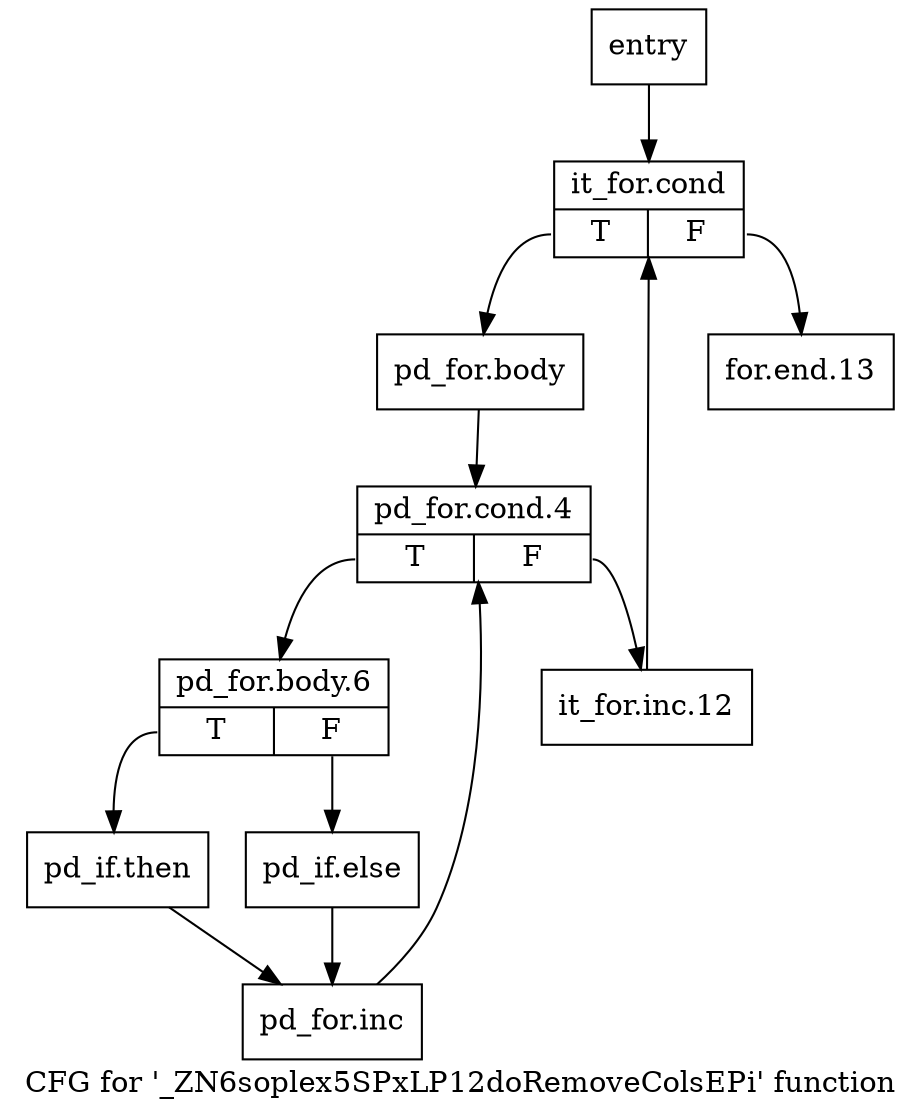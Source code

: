 digraph "CFG for '_ZN6soplex5SPxLP12doRemoveColsEPi' function" {
	label="CFG for '_ZN6soplex5SPxLP12doRemoveColsEPi' function";

	Node0x287dbc0 [shape=record,label="{entry}"];
	Node0x287dbc0 -> Node0x287dc10;
	Node0x287dc10 [shape=record,label="{it_for.cond|{<s0>T|<s1>F}}"];
	Node0x287dc10:s0 -> Node0x287e090;
	Node0x287dc10:s1 -> Node0x287e2c0;
	Node0x287e090 [shape=record,label="{pd_for.body}"];
	Node0x287e090 -> Node0x287e0e0;
	Node0x287e0e0 [shape=record,label="{pd_for.cond.4|{<s0>T|<s1>F}}"];
	Node0x287e0e0:s0 -> Node0x287e130;
	Node0x287e0e0:s1 -> Node0x287e270;
	Node0x287e130 [shape=record,label="{pd_for.body.6|{<s0>T|<s1>F}}"];
	Node0x287e130:s0 -> Node0x287e180;
	Node0x287e130:s1 -> Node0x287e1d0;
	Node0x287e180 [shape=record,label="{pd_if.then}"];
	Node0x287e180 -> Node0x287e220;
	Node0x287e1d0 [shape=record,label="{pd_if.else}"];
	Node0x287e1d0 -> Node0x287e220;
	Node0x287e220 [shape=record,label="{pd_for.inc}"];
	Node0x287e220 -> Node0x287e0e0;
	Node0x287e270 [shape=record,label="{it_for.inc.12}"];
	Node0x287e270 -> Node0x287dc10;
	Node0x287e2c0 [shape=record,label="{for.end.13}"];
}

